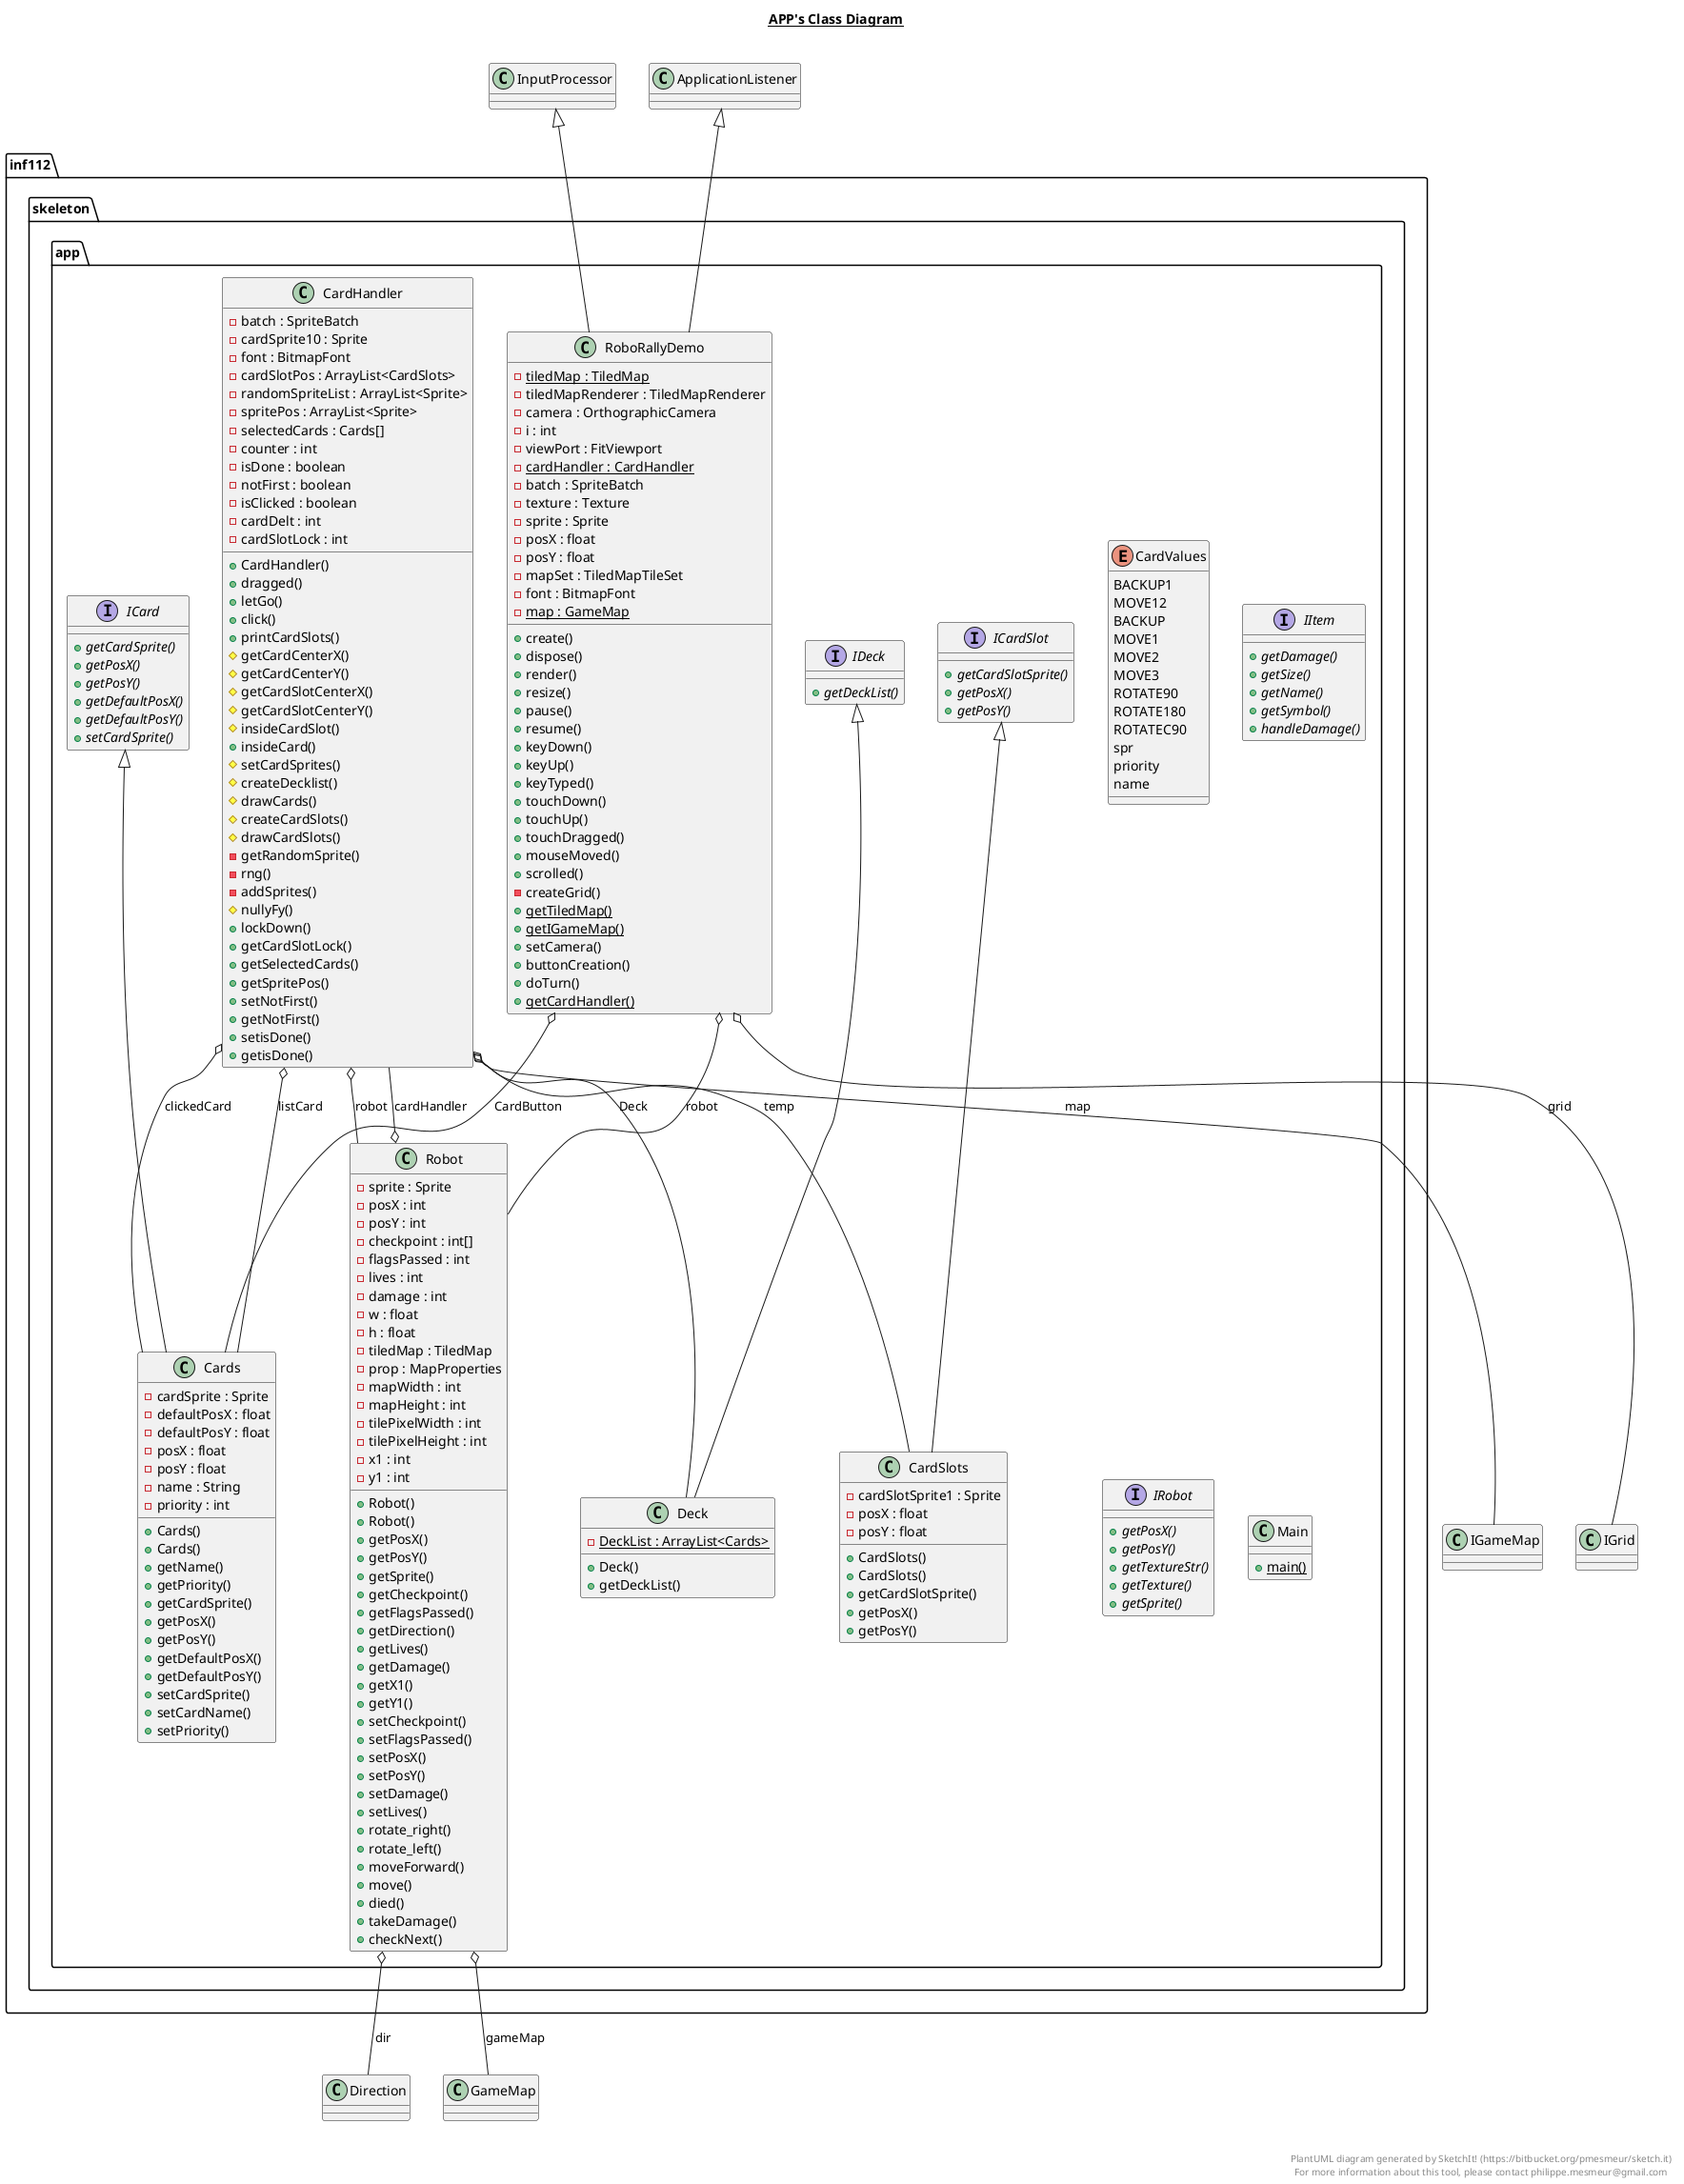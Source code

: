 @startuml

title __APP's Class Diagram__\n

  package inf112.skeleton.app {
    class CardHandler {
        - batch : SpriteBatch
        - cardSprite10 : Sprite
        - font : BitmapFont
        - cardSlotPos : ArrayList<CardSlots>
        - randomSpriteList : ArrayList<Sprite>
        - spritePos : ArrayList<Sprite>
        - selectedCards : Cards[]
        - counter : int
        - isDone : boolean
        - notFirst : boolean
        - isClicked : boolean
        - cardDelt : int
        - cardSlotLock : int
        + CardHandler()
        + dragged()
        + letGo()
        + click()
        + printCardSlots()
        # getCardCenterX()
        # getCardCenterY()
        # getCardSlotCenterX()
        # getCardSlotCenterY()
        # insideCardSlot()
        + insideCard()
        # setCardSprites()
        # createDecklist()
        # drawCards()
        # createCardSlots()
        # drawCardSlots()
        - getRandomSprite()
        - rng()
        - addSprites()
        # nullyFy()
        + lockDown()
        + getCardSlotLock()
        + getSelectedCards()
        + getSpritePos()
        + setNotFirst()
        + getNotFirst()
        + setisDone()
        + getisDone()
    }
  }
  

  package inf112.skeleton.app {
    class CardSlots {
        - cardSlotSprite1 : Sprite
        - posX : float
        - posY : float
        + CardSlots()
        + CardSlots()
        + getCardSlotSprite()
        + getPosX()
        + getPosY()
    }
  }
  

  package inf112.skeleton.app {
    enum CardValues {
      BACKUP1
      MOVE12
      BACKUP
      MOVE1
      MOVE2
      MOVE3
      ROTATE90
      ROTATE180
      ROTATEC90
      spr
      priority
      name
    }
  }
  

  package inf112.skeleton.app {
    class Cards {
        - cardSprite : Sprite
        - defaultPosX : float
        - defaultPosY : float
        - posX : float
        - posY : float
        - name : String
        - priority : int
        + Cards()
        + Cards()
        + getName()
        + getPriority()
        + getCardSprite()
        + getPosX()
        + getPosY()
        + getDefaultPosX()
        + getDefaultPosY()
        + setCardSprite()
        + setCardName()
        + setPriority()
    }
  }
  

  package inf112.skeleton.app {
    class Deck {
        {static} - DeckList : ArrayList<Cards>
        + Deck()
        + getDeckList()
    }
  }
  

  package inf112.skeleton.app {
    interface ICard {
        {abstract} + getCardSprite()
        {abstract} + getPosX()
        {abstract} + getPosY()
        {abstract} + getDefaultPosX()
        {abstract} + getDefaultPosY()
        {abstract} + setCardSprite()
    }
  }
  

  package inf112.skeleton.app {
    interface ICardSlot {
        {abstract} + getCardSlotSprite()
        {abstract} + getPosX()
        {abstract} + getPosY()
    }
  }
  

  package inf112.skeleton.app {
    interface IDeck {
        {abstract} + getDeckList()
    }
  }
  

  package inf112.skeleton.app {
    interface IItem {
        {abstract} + getDamage()
        {abstract} + getSize()
        {abstract} + getName()
        {abstract} + getSymbol()
        {abstract} + handleDamage()
    }
  }
  

  package inf112.skeleton.app {
    interface IRobot {
        {abstract} + getPosX()
        {abstract} + getPosY()
        {abstract} + getTextureStr()
        {abstract} + getTexture()
        {abstract} + getSprite()
    }
  }
  

  package inf112.skeleton.app {
    class Main {
        {static} + main()
    }
  }
  

  package inf112.skeleton.app {
    class RoboRallyDemo {
        {static} - tiledMap : TiledMap
        - tiledMapRenderer : TiledMapRenderer
        - camera : OrthographicCamera
        - i : int
        - viewPort : FitViewport
        {static} - cardHandler : CardHandler
        - batch : SpriteBatch
        - texture : Texture
        - sprite : Sprite
        - posX : float
        - posY : float
        - mapSet : TiledMapTileSet
        - font : BitmapFont
        {static} - map : GameMap
        + create()
        + dispose()
        + render()
        + resize()
        + pause()
        + resume()
        + keyDown()
        + keyUp()
        + keyTyped()
        + touchDown()
        + touchUp()
        + touchDragged()
        + mouseMoved()
        + scrolled()
        - createGrid()
        {static} + getTiledMap()
        {static} + getIGameMap()
        + setCamera()
        + buttonCreation()
        + doTurn()
        {static} + getCardHandler()
    }
  }
  

  package inf112.skeleton.app {
    class Robot {
        - sprite : Sprite
        - posX : int
        - posY : int
        - checkpoint : int[]
        - flagsPassed : int
        - lives : int
        - damage : int
        - w : float
        - h : float
        - tiledMap : TiledMap
        - prop : MapProperties
        - mapWidth : int
        - mapHeight : int
        - tilePixelWidth : int
        - tilePixelHeight : int
        - x1 : int
        - y1 : int
        + Robot()
        + Robot()
        + getPosX()
        + getPosY()
        + getSprite()
        + getCheckpoint()
        + getFlagsPassed()
        + getDirection()
        + getLives()
        + getDamage()
        + getX1()
        + getY1()
        + setCheckpoint()
        + setFlagsPassed()
        + setPosX()
        + setPosY()
        + setDamage()
        + setLives()
        + rotate_right()
        + rotate_left()
        + moveForward()
        + move()
        + died()
        + takeDamage()
        + checkNext()
    }
  }
  

  CardHandler o-- Deck : Deck
  CardHandler o-- Cards : clickedCard
  CardHandler o-- Cards : listCard
  CardHandler o-- CardSlots : temp
  CardHandler o-- Robot : robot
  CardHandler o-- IGameMap : map
  CardSlots -up-|> ICardSlot
  Cards -up-|> ICard
  Deck -up-|> IDeck
  RoboRallyDemo -up-|> ApplicationListener
  RoboRallyDemo -up-|> InputProcessor
  RoboRallyDemo o-- Cards : CardButton
  RoboRallyDemo o-- Robot : robot
  RoboRallyDemo o-- IGrid : grid
  Robot o-- CardHandler : cardHandler
  Robot o-- Direction : dir
  Robot o-- GameMap : gameMap


right footer


PlantUML diagram generated by SketchIt! (https://bitbucket.org/pmesmeur/sketch.it)
For more information about this tool, please contact philippe.mesmeur@gmail.com
endfooter

@enduml
